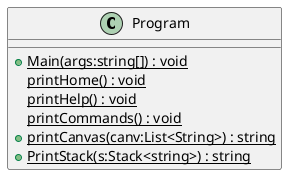 @startuml
class Program {
    + {static} Main(args:string[]) : void
    {static} printHome() : void
    {static} printHelp() : void
    {static} printCommands() : void
    + {static} printCanvas(canv:List<String>) : string
    + {static} PrintStack(s:Stack<string>) : string
}
@enduml
